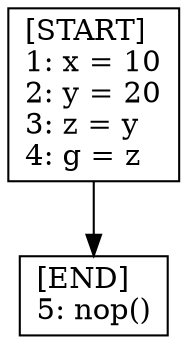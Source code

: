 digraph {
  node [shape=box]
  START [label="[START]\l1: x = 10\l2: y = 20\l3: z = y\l4: g = z\l"];
  START -> END;
  END [label="[END]\l5: nop()\l"];
} // close digraph
